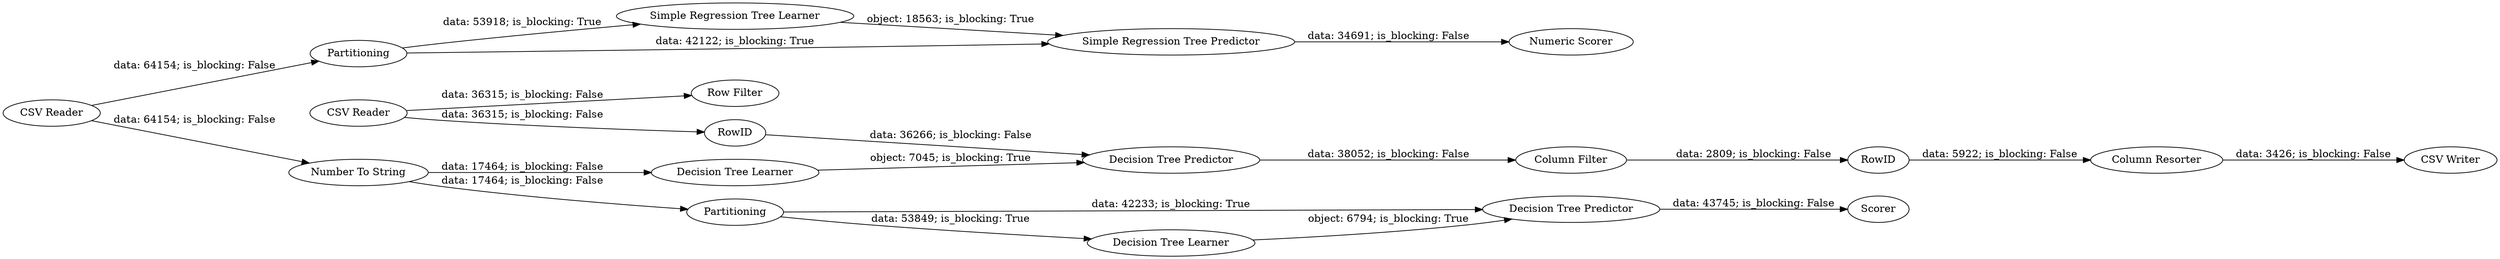 digraph {
	"3261706756992932859_12" [label=Partitioning]
	"3261706756992932859_11" [label=Scorer]
	"3261706756992932859_20" [label="Column Resorter"]
	"3261706756992932859_9" [label="Decision Tree Predictor"]
	"3261706756992932859_16" [label="Row Filter"]
	"3261706756992932859_21" [label="CSV Writer"]
	"3261706756992932859_1" [label="CSV Reader"]
	"3261706756992932859_8" [label="Decision Tree Learner"]
	"3261706756992932859_15" [label="Decision Tree Learner"]
	"3261706756992932859_19" [label=RowID]
	"3261706756992932859_2" [label="Simple Regression Tree Learner"]
	"3261706756992932859_5" [label="Numeric Scorer"]
	"3261706756992932859_14" [label="Decision Tree Predictor"]
	"3261706756992932859_4" [label=Partitioning]
	"3261706756992932859_18" [label="Column Filter"]
	"3261706756992932859_3" [label="Simple Regression Tree Predictor"]
	"3261706756992932859_17" [label=RowID]
	"3261706756992932859_10" [label="Number To String"]
	"3261706756992932859_13" [label="CSV Reader"]
	"3261706756992932859_12" -> "3261706756992932859_9" [label="data: 42233; is_blocking: True"]
	"3261706756992932859_12" -> "3261706756992932859_8" [label="data: 53849; is_blocking: True"]
	"3261706756992932859_15" -> "3261706756992932859_14" [label="object: 7045; is_blocking: True"]
	"3261706756992932859_8" -> "3261706756992932859_9" [label="object: 6794; is_blocking: True"]
	"3261706756992932859_10" -> "3261706756992932859_12" [label="data: 17464; is_blocking: False"]
	"3261706756992932859_2" -> "3261706756992932859_3" [label="object: 18563; is_blocking: True"]
	"3261706756992932859_4" -> "3261706756992932859_3" [label="data: 42122; is_blocking: True"]
	"3261706756992932859_10" -> "3261706756992932859_15" [label="data: 17464; is_blocking: False"]
	"3261706756992932859_1" -> "3261706756992932859_10" [label="data: 64154; is_blocking: False"]
	"3261706756992932859_4" -> "3261706756992932859_2" [label="data: 53918; is_blocking: True"]
	"3261706756992932859_1" -> "3261706756992932859_4" [label="data: 64154; is_blocking: False"]
	"3261706756992932859_3" -> "3261706756992932859_5" [label="data: 34691; is_blocking: False"]
	"3261706756992932859_14" -> "3261706756992932859_18" [label="data: 38052; is_blocking: False"]
	"3261706756992932859_19" -> "3261706756992932859_20" [label="data: 5922; is_blocking: False"]
	"3261706756992932859_20" -> "3261706756992932859_21" [label="data: 3426; is_blocking: False"]
	"3261706756992932859_18" -> "3261706756992932859_19" [label="data: 2809; is_blocking: False"]
	"3261706756992932859_13" -> "3261706756992932859_17" [label="data: 36315; is_blocking: False"]
	"3261706756992932859_17" -> "3261706756992932859_14" [label="data: 36266; is_blocking: False"]
	"3261706756992932859_13" -> "3261706756992932859_16" [label="data: 36315; is_blocking: False"]
	"3261706756992932859_9" -> "3261706756992932859_11" [label="data: 43745; is_blocking: False"]
	rankdir=LR
}
